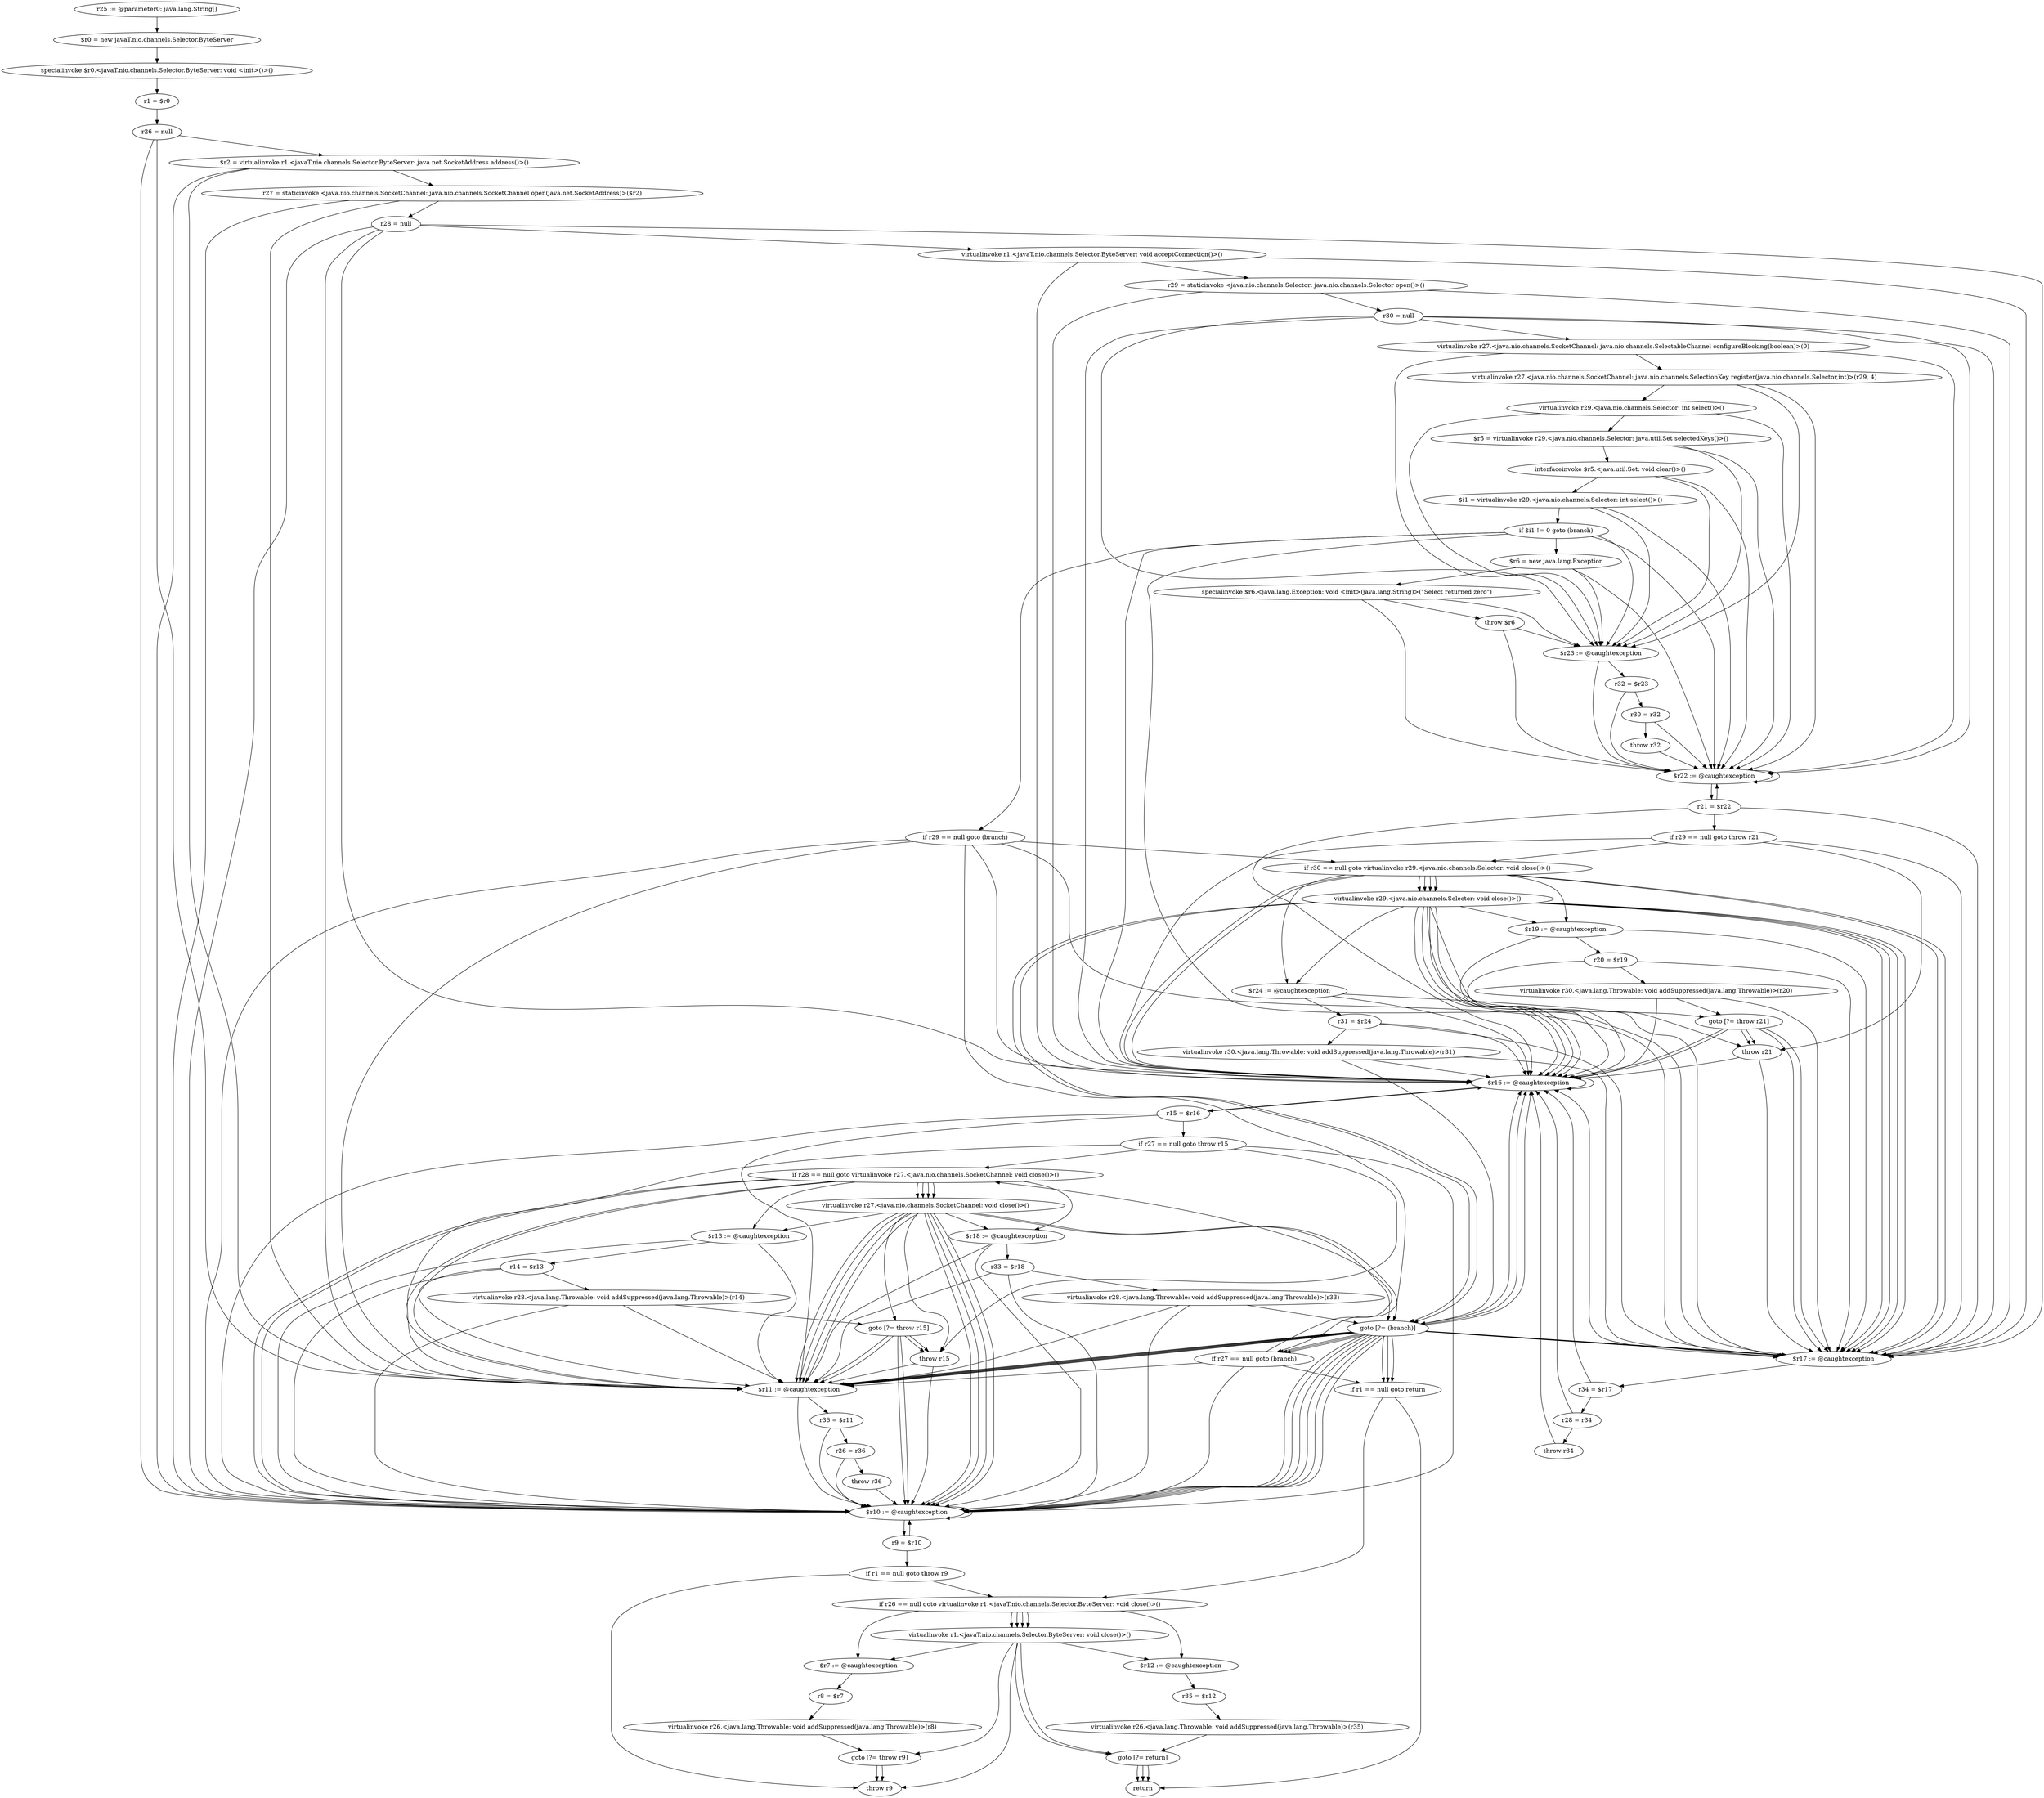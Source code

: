 digraph "unitGraph" {
    "r25 := @parameter0: java.lang.String[]"
    "$r0 = new javaT.nio.channels.Selector.ByteServer"
    "specialinvoke $r0.<javaT.nio.channels.Selector.ByteServer: void <init>()>()"
    "r1 = $r0"
    "r26 = null"
    "$r2 = virtualinvoke r1.<javaT.nio.channels.Selector.ByteServer: java.net.SocketAddress address()>()"
    "r27 = staticinvoke <java.nio.channels.SocketChannel: java.nio.channels.SocketChannel open(java.net.SocketAddress)>($r2)"
    "r28 = null"
    "virtualinvoke r1.<javaT.nio.channels.Selector.ByteServer: void acceptConnection()>()"
    "r29 = staticinvoke <java.nio.channels.Selector: java.nio.channels.Selector open()>()"
    "r30 = null"
    "virtualinvoke r27.<java.nio.channels.SocketChannel: java.nio.channels.SelectableChannel configureBlocking(boolean)>(0)"
    "virtualinvoke r27.<java.nio.channels.SocketChannel: java.nio.channels.SelectionKey register(java.nio.channels.Selector,int)>(r29, 4)"
    "virtualinvoke r29.<java.nio.channels.Selector: int select()>()"
    "$r5 = virtualinvoke r29.<java.nio.channels.Selector: java.util.Set selectedKeys()>()"
    "interfaceinvoke $r5.<java.util.Set: void clear()>()"
    "$i1 = virtualinvoke r29.<java.nio.channels.Selector: int select()>()"
    "if $i1 != 0 goto (branch)"
    "$r6 = new java.lang.Exception"
    "specialinvoke $r6.<java.lang.Exception: void <init>(java.lang.String)>(\"Select returned zero\")"
    "throw $r6"
    "if r29 == null goto (branch)"
    "if r30 == null goto virtualinvoke r29.<java.nio.channels.Selector: void close()>()"
    "virtualinvoke r29.<java.nio.channels.Selector: void close()>()"
    "goto [?= (branch)]"
    "$r24 := @caughtexception"
    "r31 = $r24"
    "virtualinvoke r30.<java.lang.Throwable: void addSuppressed(java.lang.Throwable)>(r31)"
    "$r23 := @caughtexception"
    "r32 = $r23"
    "r30 = r32"
    "throw r32"
    "$r22 := @caughtexception"
    "r21 = $r22"
    "if r29 == null goto throw r21"
    "goto [?= throw r21]"
    "$r19 := @caughtexception"
    "r20 = $r19"
    "virtualinvoke r30.<java.lang.Throwable: void addSuppressed(java.lang.Throwable)>(r20)"
    "throw r21"
    "if r27 == null goto (branch)"
    "if r28 == null goto virtualinvoke r27.<java.nio.channels.SocketChannel: void close()>()"
    "virtualinvoke r27.<java.nio.channels.SocketChannel: void close()>()"
    "$r18 := @caughtexception"
    "r33 = $r18"
    "virtualinvoke r28.<java.lang.Throwable: void addSuppressed(java.lang.Throwable)>(r33)"
    "$r17 := @caughtexception"
    "r34 = $r17"
    "r28 = r34"
    "throw r34"
    "$r16 := @caughtexception"
    "r15 = $r16"
    "if r27 == null goto throw r15"
    "goto [?= throw r15]"
    "$r13 := @caughtexception"
    "r14 = $r13"
    "virtualinvoke r28.<java.lang.Throwable: void addSuppressed(java.lang.Throwable)>(r14)"
    "throw r15"
    "if r1 == null goto return"
    "if r26 == null goto virtualinvoke r1.<javaT.nio.channels.Selector.ByteServer: void close()>()"
    "virtualinvoke r1.<javaT.nio.channels.Selector.ByteServer: void close()>()"
    "goto [?= return]"
    "$r12 := @caughtexception"
    "r35 = $r12"
    "virtualinvoke r26.<java.lang.Throwable: void addSuppressed(java.lang.Throwable)>(r35)"
    "$r11 := @caughtexception"
    "r36 = $r11"
    "r26 = r36"
    "throw r36"
    "$r10 := @caughtexception"
    "r9 = $r10"
    "if r1 == null goto throw r9"
    "goto [?= throw r9]"
    "$r7 := @caughtexception"
    "r8 = $r7"
    "virtualinvoke r26.<java.lang.Throwable: void addSuppressed(java.lang.Throwable)>(r8)"
    "throw r9"
    "return"
    "r25 := @parameter0: java.lang.String[]"->"$r0 = new javaT.nio.channels.Selector.ByteServer";
    "$r0 = new javaT.nio.channels.Selector.ByteServer"->"specialinvoke $r0.<javaT.nio.channels.Selector.ByteServer: void <init>()>()";
    "specialinvoke $r0.<javaT.nio.channels.Selector.ByteServer: void <init>()>()"->"r1 = $r0";
    "r1 = $r0"->"r26 = null";
    "r26 = null"->"$r11 := @caughtexception";
    "r26 = null"->"$r10 := @caughtexception";
    "r26 = null"->"$r2 = virtualinvoke r1.<javaT.nio.channels.Selector.ByteServer: java.net.SocketAddress address()>()";
    "$r2 = virtualinvoke r1.<javaT.nio.channels.Selector.ByteServer: java.net.SocketAddress address()>()"->"$r11 := @caughtexception";
    "$r2 = virtualinvoke r1.<javaT.nio.channels.Selector.ByteServer: java.net.SocketAddress address()>()"->"$r10 := @caughtexception";
    "$r2 = virtualinvoke r1.<javaT.nio.channels.Selector.ByteServer: java.net.SocketAddress address()>()"->"r27 = staticinvoke <java.nio.channels.SocketChannel: java.nio.channels.SocketChannel open(java.net.SocketAddress)>($r2)";
    "r27 = staticinvoke <java.nio.channels.SocketChannel: java.nio.channels.SocketChannel open(java.net.SocketAddress)>($r2)"->"$r11 := @caughtexception";
    "r27 = staticinvoke <java.nio.channels.SocketChannel: java.nio.channels.SocketChannel open(java.net.SocketAddress)>($r2)"->"$r10 := @caughtexception";
    "r27 = staticinvoke <java.nio.channels.SocketChannel: java.nio.channels.SocketChannel open(java.net.SocketAddress)>($r2)"->"r28 = null";
    "r28 = null"->"$r17 := @caughtexception";
    "r28 = null"->"$r11 := @caughtexception";
    "r28 = null"->"$r16 := @caughtexception";
    "r28 = null"->"$r10 := @caughtexception";
    "r28 = null"->"virtualinvoke r1.<javaT.nio.channels.Selector.ByteServer: void acceptConnection()>()";
    "virtualinvoke r1.<javaT.nio.channels.Selector.ByteServer: void acceptConnection()>()"->"$r17 := @caughtexception";
    "virtualinvoke r1.<javaT.nio.channels.Selector.ByteServer: void acceptConnection()>()"->"$r16 := @caughtexception";
    "virtualinvoke r1.<javaT.nio.channels.Selector.ByteServer: void acceptConnection()>()"->"r29 = staticinvoke <java.nio.channels.Selector: java.nio.channels.Selector open()>()";
    "r29 = staticinvoke <java.nio.channels.Selector: java.nio.channels.Selector open()>()"->"$r17 := @caughtexception";
    "r29 = staticinvoke <java.nio.channels.Selector: java.nio.channels.Selector open()>()"->"$r16 := @caughtexception";
    "r29 = staticinvoke <java.nio.channels.Selector: java.nio.channels.Selector open()>()"->"r30 = null";
    "r30 = null"->"$r23 := @caughtexception";
    "r30 = null"->"$r17 := @caughtexception";
    "r30 = null"->"$r22 := @caughtexception";
    "r30 = null"->"$r16 := @caughtexception";
    "r30 = null"->"virtualinvoke r27.<java.nio.channels.SocketChannel: java.nio.channels.SelectableChannel configureBlocking(boolean)>(0)";
    "virtualinvoke r27.<java.nio.channels.SocketChannel: java.nio.channels.SelectableChannel configureBlocking(boolean)>(0)"->"$r23 := @caughtexception";
    "virtualinvoke r27.<java.nio.channels.SocketChannel: java.nio.channels.SelectableChannel configureBlocking(boolean)>(0)"->"$r22 := @caughtexception";
    "virtualinvoke r27.<java.nio.channels.SocketChannel: java.nio.channels.SelectableChannel configureBlocking(boolean)>(0)"->"virtualinvoke r27.<java.nio.channels.SocketChannel: java.nio.channels.SelectionKey register(java.nio.channels.Selector,int)>(r29, 4)";
    "virtualinvoke r27.<java.nio.channels.SocketChannel: java.nio.channels.SelectionKey register(java.nio.channels.Selector,int)>(r29, 4)"->"$r23 := @caughtexception";
    "virtualinvoke r27.<java.nio.channels.SocketChannel: java.nio.channels.SelectionKey register(java.nio.channels.Selector,int)>(r29, 4)"->"$r22 := @caughtexception";
    "virtualinvoke r27.<java.nio.channels.SocketChannel: java.nio.channels.SelectionKey register(java.nio.channels.Selector,int)>(r29, 4)"->"virtualinvoke r29.<java.nio.channels.Selector: int select()>()";
    "virtualinvoke r29.<java.nio.channels.Selector: int select()>()"->"$r23 := @caughtexception";
    "virtualinvoke r29.<java.nio.channels.Selector: int select()>()"->"$r22 := @caughtexception";
    "virtualinvoke r29.<java.nio.channels.Selector: int select()>()"->"$r5 = virtualinvoke r29.<java.nio.channels.Selector: java.util.Set selectedKeys()>()";
    "$r5 = virtualinvoke r29.<java.nio.channels.Selector: java.util.Set selectedKeys()>()"->"$r23 := @caughtexception";
    "$r5 = virtualinvoke r29.<java.nio.channels.Selector: java.util.Set selectedKeys()>()"->"$r22 := @caughtexception";
    "$r5 = virtualinvoke r29.<java.nio.channels.Selector: java.util.Set selectedKeys()>()"->"interfaceinvoke $r5.<java.util.Set: void clear()>()";
    "interfaceinvoke $r5.<java.util.Set: void clear()>()"->"$r23 := @caughtexception";
    "interfaceinvoke $r5.<java.util.Set: void clear()>()"->"$r22 := @caughtexception";
    "interfaceinvoke $r5.<java.util.Set: void clear()>()"->"$i1 = virtualinvoke r29.<java.nio.channels.Selector: int select()>()";
    "$i1 = virtualinvoke r29.<java.nio.channels.Selector: int select()>()"->"$r23 := @caughtexception";
    "$i1 = virtualinvoke r29.<java.nio.channels.Selector: int select()>()"->"$r22 := @caughtexception";
    "$i1 = virtualinvoke r29.<java.nio.channels.Selector: int select()>()"->"if $i1 != 0 goto (branch)";
    "if $i1 != 0 goto (branch)"->"$r23 := @caughtexception";
    "if $i1 != 0 goto (branch)"->"$r17 := @caughtexception";
    "if $i1 != 0 goto (branch)"->"$r22 := @caughtexception";
    "if $i1 != 0 goto (branch)"->"$r16 := @caughtexception";
    "if $i1 != 0 goto (branch)"->"$r6 = new java.lang.Exception";
    "if $i1 != 0 goto (branch)"->"if r29 == null goto (branch)";
    "$r6 = new java.lang.Exception"->"$r23 := @caughtexception";
    "$r6 = new java.lang.Exception"->"$r22 := @caughtexception";
    "$r6 = new java.lang.Exception"->"specialinvoke $r6.<java.lang.Exception: void <init>(java.lang.String)>(\"Select returned zero\")";
    "specialinvoke $r6.<java.lang.Exception: void <init>(java.lang.String)>(\"Select returned zero\")"->"$r23 := @caughtexception";
    "specialinvoke $r6.<java.lang.Exception: void <init>(java.lang.String)>(\"Select returned zero\")"->"$r22 := @caughtexception";
    "specialinvoke $r6.<java.lang.Exception: void <init>(java.lang.String)>(\"Select returned zero\")"->"throw $r6";
    "throw $r6"->"$r23 := @caughtexception";
    "throw $r6"->"$r22 := @caughtexception";
    "if r29 == null goto (branch)"->"$r17 := @caughtexception";
    "if r29 == null goto (branch)"->"$r11 := @caughtexception";
    "if r29 == null goto (branch)"->"$r16 := @caughtexception";
    "if r29 == null goto (branch)"->"$r10 := @caughtexception";
    "if r29 == null goto (branch)"->"if r30 == null goto virtualinvoke r29.<java.nio.channels.Selector: void close()>()";
    "if r29 == null goto (branch)"->"if r27 == null goto (branch)";
    "if r30 == null goto virtualinvoke r29.<java.nio.channels.Selector: void close()>()"->"$r24 := @caughtexception";
    "if r30 == null goto virtualinvoke r29.<java.nio.channels.Selector: void close()>()"->"$r17 := @caughtexception";
    "if r30 == null goto virtualinvoke r29.<java.nio.channels.Selector: void close()>()"->"$r16 := @caughtexception";
    "if r30 == null goto virtualinvoke r29.<java.nio.channels.Selector: void close()>()"->"virtualinvoke r29.<java.nio.channels.Selector: void close()>()";
    "if r30 == null goto virtualinvoke r29.<java.nio.channels.Selector: void close()>()"->"virtualinvoke r29.<java.nio.channels.Selector: void close()>()";
    "virtualinvoke r29.<java.nio.channels.Selector: void close()>()"->"$r24 := @caughtexception";
    "virtualinvoke r29.<java.nio.channels.Selector: void close()>()"->"$r17 := @caughtexception";
    "virtualinvoke r29.<java.nio.channels.Selector: void close()>()"->"$r16 := @caughtexception";
    "virtualinvoke r29.<java.nio.channels.Selector: void close()>()"->"goto [?= (branch)]";
    "goto [?= (branch)]"->"$r17 := @caughtexception";
    "goto [?= (branch)]"->"$r11 := @caughtexception";
    "goto [?= (branch)]"->"$r16 := @caughtexception";
    "goto [?= (branch)]"->"$r10 := @caughtexception";
    "goto [?= (branch)]"->"if r27 == null goto (branch)";
    "$r24 := @caughtexception"->"$r17 := @caughtexception";
    "$r24 := @caughtexception"->"$r16 := @caughtexception";
    "$r24 := @caughtexception"->"r31 = $r24";
    "r31 = $r24"->"$r17 := @caughtexception";
    "r31 = $r24"->"$r16 := @caughtexception";
    "r31 = $r24"->"virtualinvoke r30.<java.lang.Throwable: void addSuppressed(java.lang.Throwable)>(r31)";
    "virtualinvoke r30.<java.lang.Throwable: void addSuppressed(java.lang.Throwable)>(r31)"->"$r17 := @caughtexception";
    "virtualinvoke r30.<java.lang.Throwable: void addSuppressed(java.lang.Throwable)>(r31)"->"$r16 := @caughtexception";
    "virtualinvoke r30.<java.lang.Throwable: void addSuppressed(java.lang.Throwable)>(r31)"->"goto [?= (branch)]";
    "goto [?= (branch)]"->"$r17 := @caughtexception";
    "goto [?= (branch)]"->"$r11 := @caughtexception";
    "goto [?= (branch)]"->"$r16 := @caughtexception";
    "goto [?= (branch)]"->"$r10 := @caughtexception";
    "goto [?= (branch)]"->"if r27 == null goto (branch)";
    "virtualinvoke r29.<java.nio.channels.Selector: void close()>()"->"$r17 := @caughtexception";
    "virtualinvoke r29.<java.nio.channels.Selector: void close()>()"->"$r16 := @caughtexception";
    "virtualinvoke r29.<java.nio.channels.Selector: void close()>()"->"goto [?= (branch)]";
    "goto [?= (branch)]"->"$r17 := @caughtexception";
    "goto [?= (branch)]"->"$r11 := @caughtexception";
    "goto [?= (branch)]"->"$r16 := @caughtexception";
    "goto [?= (branch)]"->"$r10 := @caughtexception";
    "goto [?= (branch)]"->"if r27 == null goto (branch)";
    "$r23 := @caughtexception"->"r32 = $r23";
    "$r23 := @caughtexception"->"$r22 := @caughtexception";
    "r32 = $r23"->"r30 = r32";
    "r32 = $r23"->"$r22 := @caughtexception";
    "r30 = r32"->"throw r32";
    "r30 = r32"->"$r22 := @caughtexception";
    "throw r32"->"$r22 := @caughtexception";
    "$r22 := @caughtexception"->"r21 = $r22";
    "$r22 := @caughtexception"->"$r22 := @caughtexception";
    "r21 = $r22"->"$r22 := @caughtexception";
    "r21 = $r22"->"$r17 := @caughtexception";
    "r21 = $r22"->"$r16 := @caughtexception";
    "r21 = $r22"->"if r29 == null goto throw r21";
    "if r29 == null goto throw r21"->"if r30 == null goto virtualinvoke r29.<java.nio.channels.Selector: void close()>()";
    "if r29 == null goto throw r21"->"throw r21";
    "if r29 == null goto throw r21"->"$r17 := @caughtexception";
    "if r29 == null goto throw r21"->"$r16 := @caughtexception";
    "if r30 == null goto virtualinvoke r29.<java.nio.channels.Selector: void close()>()"->"$r19 := @caughtexception";
    "if r30 == null goto virtualinvoke r29.<java.nio.channels.Selector: void close()>()"->"$r17 := @caughtexception";
    "if r30 == null goto virtualinvoke r29.<java.nio.channels.Selector: void close()>()"->"$r16 := @caughtexception";
    "if r30 == null goto virtualinvoke r29.<java.nio.channels.Selector: void close()>()"->"virtualinvoke r29.<java.nio.channels.Selector: void close()>()";
    "if r30 == null goto virtualinvoke r29.<java.nio.channels.Selector: void close()>()"->"virtualinvoke r29.<java.nio.channels.Selector: void close()>()";
    "virtualinvoke r29.<java.nio.channels.Selector: void close()>()"->"$r19 := @caughtexception";
    "virtualinvoke r29.<java.nio.channels.Selector: void close()>()"->"$r17 := @caughtexception";
    "virtualinvoke r29.<java.nio.channels.Selector: void close()>()"->"$r16 := @caughtexception";
    "virtualinvoke r29.<java.nio.channels.Selector: void close()>()"->"goto [?= throw r21]";
    "goto [?= throw r21]"->"$r17 := @caughtexception";
    "goto [?= throw r21]"->"$r16 := @caughtexception";
    "goto [?= throw r21]"->"throw r21";
    "$r19 := @caughtexception"->"$r17 := @caughtexception";
    "$r19 := @caughtexception"->"$r16 := @caughtexception";
    "$r19 := @caughtexception"->"r20 = $r19";
    "r20 = $r19"->"$r17 := @caughtexception";
    "r20 = $r19"->"$r16 := @caughtexception";
    "r20 = $r19"->"virtualinvoke r30.<java.lang.Throwable: void addSuppressed(java.lang.Throwable)>(r20)";
    "virtualinvoke r30.<java.lang.Throwable: void addSuppressed(java.lang.Throwable)>(r20)"->"$r17 := @caughtexception";
    "virtualinvoke r30.<java.lang.Throwable: void addSuppressed(java.lang.Throwable)>(r20)"->"$r16 := @caughtexception";
    "virtualinvoke r30.<java.lang.Throwable: void addSuppressed(java.lang.Throwable)>(r20)"->"goto [?= throw r21]";
    "goto [?= throw r21]"->"$r17 := @caughtexception";
    "goto [?= throw r21]"->"$r16 := @caughtexception";
    "goto [?= throw r21]"->"throw r21";
    "virtualinvoke r29.<java.nio.channels.Selector: void close()>()"->"$r17 := @caughtexception";
    "virtualinvoke r29.<java.nio.channels.Selector: void close()>()"->"$r16 := @caughtexception";
    "virtualinvoke r29.<java.nio.channels.Selector: void close()>()"->"throw r21";
    "throw r21"->"$r17 := @caughtexception";
    "throw r21"->"$r16 := @caughtexception";
    "if r27 == null goto (branch)"->"if r28 == null goto virtualinvoke r27.<java.nio.channels.SocketChannel: void close()>()";
    "if r27 == null goto (branch)"->"if r1 == null goto return";
    "if r27 == null goto (branch)"->"$r11 := @caughtexception";
    "if r27 == null goto (branch)"->"$r10 := @caughtexception";
    "if r28 == null goto virtualinvoke r27.<java.nio.channels.SocketChannel: void close()>()"->"$r18 := @caughtexception";
    "if r28 == null goto virtualinvoke r27.<java.nio.channels.SocketChannel: void close()>()"->"$r11 := @caughtexception";
    "if r28 == null goto virtualinvoke r27.<java.nio.channels.SocketChannel: void close()>()"->"$r10 := @caughtexception";
    "if r28 == null goto virtualinvoke r27.<java.nio.channels.SocketChannel: void close()>()"->"virtualinvoke r27.<java.nio.channels.SocketChannel: void close()>()";
    "if r28 == null goto virtualinvoke r27.<java.nio.channels.SocketChannel: void close()>()"->"virtualinvoke r27.<java.nio.channels.SocketChannel: void close()>()";
    "virtualinvoke r27.<java.nio.channels.SocketChannel: void close()>()"->"$r18 := @caughtexception";
    "virtualinvoke r27.<java.nio.channels.SocketChannel: void close()>()"->"$r11 := @caughtexception";
    "virtualinvoke r27.<java.nio.channels.SocketChannel: void close()>()"->"$r10 := @caughtexception";
    "virtualinvoke r27.<java.nio.channels.SocketChannel: void close()>()"->"goto [?= (branch)]";
    "goto [?= (branch)]"->"$r11 := @caughtexception";
    "goto [?= (branch)]"->"$r10 := @caughtexception";
    "goto [?= (branch)]"->"if r1 == null goto return";
    "$r18 := @caughtexception"->"$r11 := @caughtexception";
    "$r18 := @caughtexception"->"$r10 := @caughtexception";
    "$r18 := @caughtexception"->"r33 = $r18";
    "r33 = $r18"->"$r11 := @caughtexception";
    "r33 = $r18"->"$r10 := @caughtexception";
    "r33 = $r18"->"virtualinvoke r28.<java.lang.Throwable: void addSuppressed(java.lang.Throwable)>(r33)";
    "virtualinvoke r28.<java.lang.Throwable: void addSuppressed(java.lang.Throwable)>(r33)"->"$r11 := @caughtexception";
    "virtualinvoke r28.<java.lang.Throwable: void addSuppressed(java.lang.Throwable)>(r33)"->"$r10 := @caughtexception";
    "virtualinvoke r28.<java.lang.Throwable: void addSuppressed(java.lang.Throwable)>(r33)"->"goto [?= (branch)]";
    "goto [?= (branch)]"->"$r11 := @caughtexception";
    "goto [?= (branch)]"->"$r10 := @caughtexception";
    "goto [?= (branch)]"->"if r1 == null goto return";
    "virtualinvoke r27.<java.nio.channels.SocketChannel: void close()>()"->"$r11 := @caughtexception";
    "virtualinvoke r27.<java.nio.channels.SocketChannel: void close()>()"->"$r10 := @caughtexception";
    "virtualinvoke r27.<java.nio.channels.SocketChannel: void close()>()"->"goto [?= (branch)]";
    "goto [?= (branch)]"->"$r11 := @caughtexception";
    "goto [?= (branch)]"->"$r10 := @caughtexception";
    "goto [?= (branch)]"->"if r1 == null goto return";
    "$r17 := @caughtexception"->"r34 = $r17";
    "$r17 := @caughtexception"->"$r16 := @caughtexception";
    "r34 = $r17"->"r28 = r34";
    "r34 = $r17"->"$r16 := @caughtexception";
    "r28 = r34"->"throw r34";
    "r28 = r34"->"$r16 := @caughtexception";
    "throw r34"->"$r16 := @caughtexception";
    "$r16 := @caughtexception"->"r15 = $r16";
    "$r16 := @caughtexception"->"$r16 := @caughtexception";
    "r15 = $r16"->"$r16 := @caughtexception";
    "r15 = $r16"->"$r11 := @caughtexception";
    "r15 = $r16"->"$r10 := @caughtexception";
    "r15 = $r16"->"if r27 == null goto throw r15";
    "if r27 == null goto throw r15"->"if r28 == null goto virtualinvoke r27.<java.nio.channels.SocketChannel: void close()>()";
    "if r27 == null goto throw r15"->"throw r15";
    "if r27 == null goto throw r15"->"$r11 := @caughtexception";
    "if r27 == null goto throw r15"->"$r10 := @caughtexception";
    "if r28 == null goto virtualinvoke r27.<java.nio.channels.SocketChannel: void close()>()"->"$r13 := @caughtexception";
    "if r28 == null goto virtualinvoke r27.<java.nio.channels.SocketChannel: void close()>()"->"$r11 := @caughtexception";
    "if r28 == null goto virtualinvoke r27.<java.nio.channels.SocketChannel: void close()>()"->"$r10 := @caughtexception";
    "if r28 == null goto virtualinvoke r27.<java.nio.channels.SocketChannel: void close()>()"->"virtualinvoke r27.<java.nio.channels.SocketChannel: void close()>()";
    "if r28 == null goto virtualinvoke r27.<java.nio.channels.SocketChannel: void close()>()"->"virtualinvoke r27.<java.nio.channels.SocketChannel: void close()>()";
    "virtualinvoke r27.<java.nio.channels.SocketChannel: void close()>()"->"$r13 := @caughtexception";
    "virtualinvoke r27.<java.nio.channels.SocketChannel: void close()>()"->"$r11 := @caughtexception";
    "virtualinvoke r27.<java.nio.channels.SocketChannel: void close()>()"->"$r10 := @caughtexception";
    "virtualinvoke r27.<java.nio.channels.SocketChannel: void close()>()"->"goto [?= throw r15]";
    "goto [?= throw r15]"->"$r11 := @caughtexception";
    "goto [?= throw r15]"->"$r10 := @caughtexception";
    "goto [?= throw r15]"->"throw r15";
    "$r13 := @caughtexception"->"$r11 := @caughtexception";
    "$r13 := @caughtexception"->"$r10 := @caughtexception";
    "$r13 := @caughtexception"->"r14 = $r13";
    "r14 = $r13"->"$r11 := @caughtexception";
    "r14 = $r13"->"$r10 := @caughtexception";
    "r14 = $r13"->"virtualinvoke r28.<java.lang.Throwable: void addSuppressed(java.lang.Throwable)>(r14)";
    "virtualinvoke r28.<java.lang.Throwable: void addSuppressed(java.lang.Throwable)>(r14)"->"$r11 := @caughtexception";
    "virtualinvoke r28.<java.lang.Throwable: void addSuppressed(java.lang.Throwable)>(r14)"->"$r10 := @caughtexception";
    "virtualinvoke r28.<java.lang.Throwable: void addSuppressed(java.lang.Throwable)>(r14)"->"goto [?= throw r15]";
    "goto [?= throw r15]"->"$r11 := @caughtexception";
    "goto [?= throw r15]"->"$r10 := @caughtexception";
    "goto [?= throw r15]"->"throw r15";
    "virtualinvoke r27.<java.nio.channels.SocketChannel: void close()>()"->"$r11 := @caughtexception";
    "virtualinvoke r27.<java.nio.channels.SocketChannel: void close()>()"->"$r10 := @caughtexception";
    "virtualinvoke r27.<java.nio.channels.SocketChannel: void close()>()"->"throw r15";
    "throw r15"->"$r11 := @caughtexception";
    "throw r15"->"$r10 := @caughtexception";
    "if r1 == null goto return"->"if r26 == null goto virtualinvoke r1.<javaT.nio.channels.Selector.ByteServer: void close()>()";
    "if r1 == null goto return"->"return";
    "if r26 == null goto virtualinvoke r1.<javaT.nio.channels.Selector.ByteServer: void close()>()"->"virtualinvoke r1.<javaT.nio.channels.Selector.ByteServer: void close()>()";
    "if r26 == null goto virtualinvoke r1.<javaT.nio.channels.Selector.ByteServer: void close()>()"->"virtualinvoke r1.<javaT.nio.channels.Selector.ByteServer: void close()>()";
    "if r26 == null goto virtualinvoke r1.<javaT.nio.channels.Selector.ByteServer: void close()>()"->"$r12 := @caughtexception";
    "virtualinvoke r1.<javaT.nio.channels.Selector.ByteServer: void close()>()"->"goto [?= return]";
    "virtualinvoke r1.<javaT.nio.channels.Selector.ByteServer: void close()>()"->"$r12 := @caughtexception";
    "goto [?= return]"->"return";
    "$r12 := @caughtexception"->"r35 = $r12";
    "r35 = $r12"->"virtualinvoke r26.<java.lang.Throwable: void addSuppressed(java.lang.Throwable)>(r35)";
    "virtualinvoke r26.<java.lang.Throwable: void addSuppressed(java.lang.Throwable)>(r35)"->"goto [?= return]";
    "goto [?= return]"->"return";
    "virtualinvoke r1.<javaT.nio.channels.Selector.ByteServer: void close()>()"->"goto [?= return]";
    "goto [?= return]"->"return";
    "$r11 := @caughtexception"->"r36 = $r11";
    "$r11 := @caughtexception"->"$r10 := @caughtexception";
    "r36 = $r11"->"r26 = r36";
    "r36 = $r11"->"$r10 := @caughtexception";
    "r26 = r36"->"throw r36";
    "r26 = r36"->"$r10 := @caughtexception";
    "throw r36"->"$r10 := @caughtexception";
    "$r10 := @caughtexception"->"r9 = $r10";
    "$r10 := @caughtexception"->"$r10 := @caughtexception";
    "r9 = $r10"->"if r1 == null goto throw r9";
    "r9 = $r10"->"$r10 := @caughtexception";
    "if r1 == null goto throw r9"->"if r26 == null goto virtualinvoke r1.<javaT.nio.channels.Selector.ByteServer: void close()>()";
    "if r1 == null goto throw r9"->"throw r9";
    "if r26 == null goto virtualinvoke r1.<javaT.nio.channels.Selector.ByteServer: void close()>()"->"virtualinvoke r1.<javaT.nio.channels.Selector.ByteServer: void close()>()";
    "if r26 == null goto virtualinvoke r1.<javaT.nio.channels.Selector.ByteServer: void close()>()"->"virtualinvoke r1.<javaT.nio.channels.Selector.ByteServer: void close()>()";
    "if r26 == null goto virtualinvoke r1.<javaT.nio.channels.Selector.ByteServer: void close()>()"->"$r7 := @caughtexception";
    "virtualinvoke r1.<javaT.nio.channels.Selector.ByteServer: void close()>()"->"goto [?= throw r9]";
    "virtualinvoke r1.<javaT.nio.channels.Selector.ByteServer: void close()>()"->"$r7 := @caughtexception";
    "goto [?= throw r9]"->"throw r9";
    "$r7 := @caughtexception"->"r8 = $r7";
    "r8 = $r7"->"virtualinvoke r26.<java.lang.Throwable: void addSuppressed(java.lang.Throwable)>(r8)";
    "virtualinvoke r26.<java.lang.Throwable: void addSuppressed(java.lang.Throwable)>(r8)"->"goto [?= throw r9]";
    "goto [?= throw r9]"->"throw r9";
    "virtualinvoke r1.<javaT.nio.channels.Selector.ByteServer: void close()>()"->"throw r9";
}
